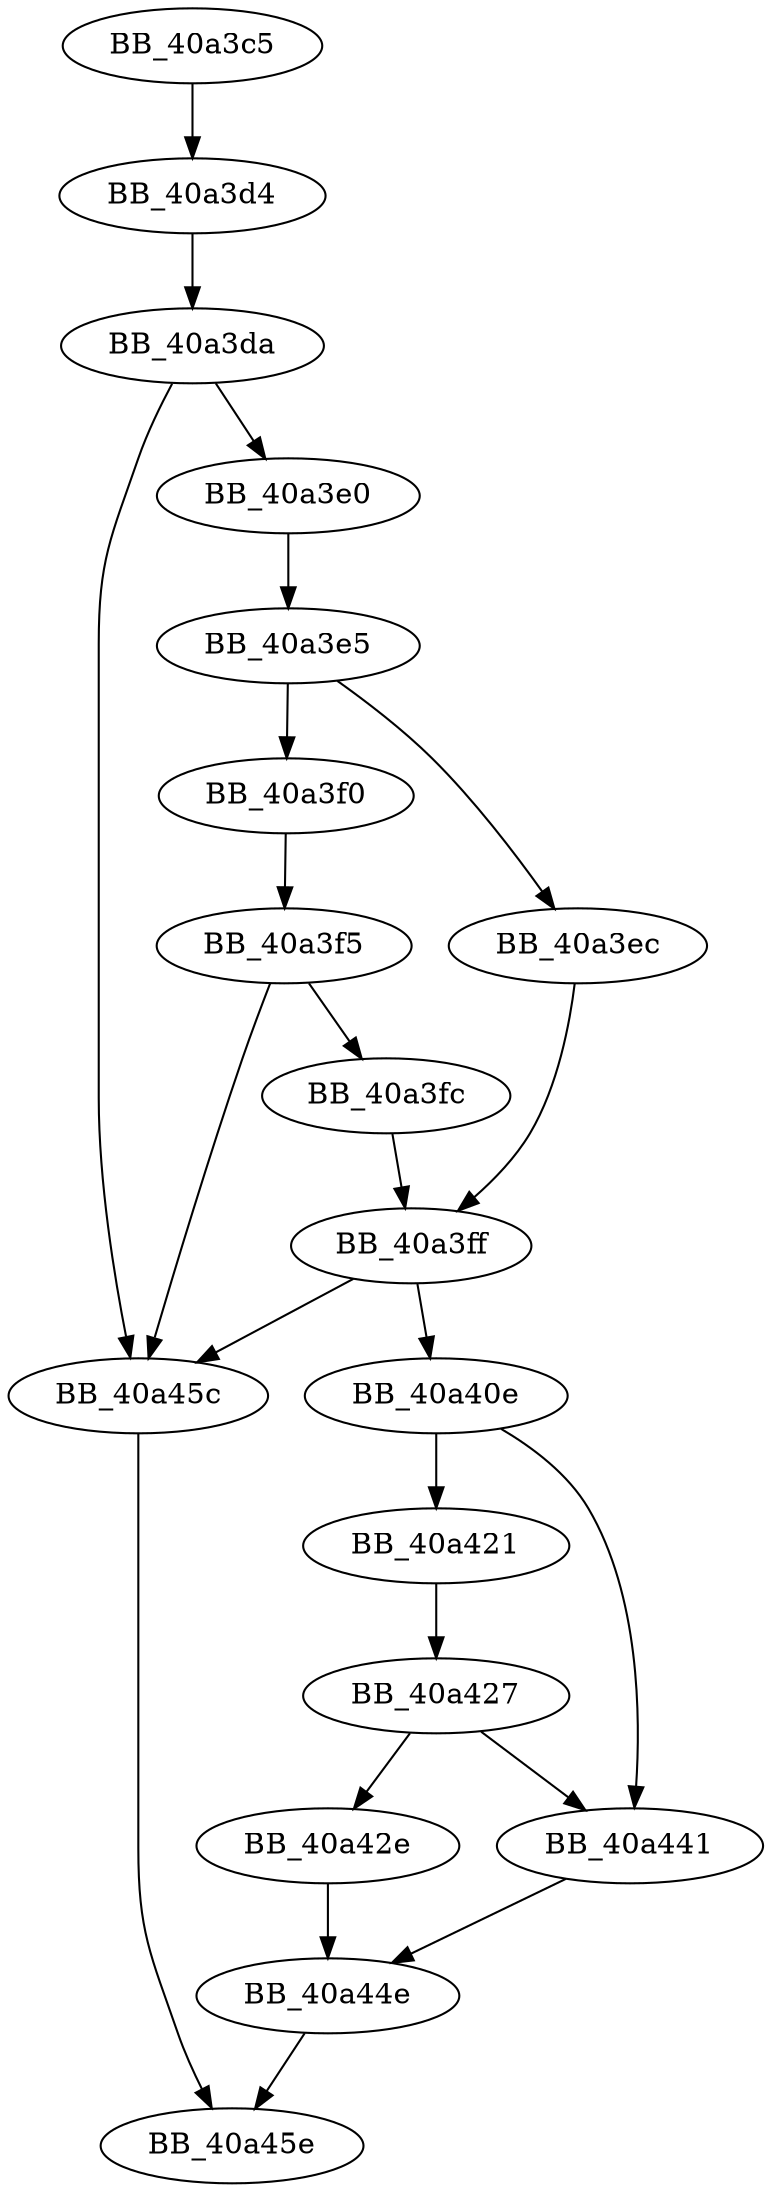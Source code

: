 DiGraph __stbuf{
BB_40a3c5->BB_40a3d4
BB_40a3d4->BB_40a3da
BB_40a3da->BB_40a3e0
BB_40a3da->BB_40a45c
BB_40a3e0->BB_40a3e5
BB_40a3e5->BB_40a3ec
BB_40a3e5->BB_40a3f0
BB_40a3ec->BB_40a3ff
BB_40a3f0->BB_40a3f5
BB_40a3f5->BB_40a3fc
BB_40a3f5->BB_40a45c
BB_40a3fc->BB_40a3ff
BB_40a3ff->BB_40a40e
BB_40a3ff->BB_40a45c
BB_40a40e->BB_40a421
BB_40a40e->BB_40a441
BB_40a421->BB_40a427
BB_40a427->BB_40a42e
BB_40a427->BB_40a441
BB_40a42e->BB_40a44e
BB_40a441->BB_40a44e
BB_40a44e->BB_40a45e
BB_40a45c->BB_40a45e
}
